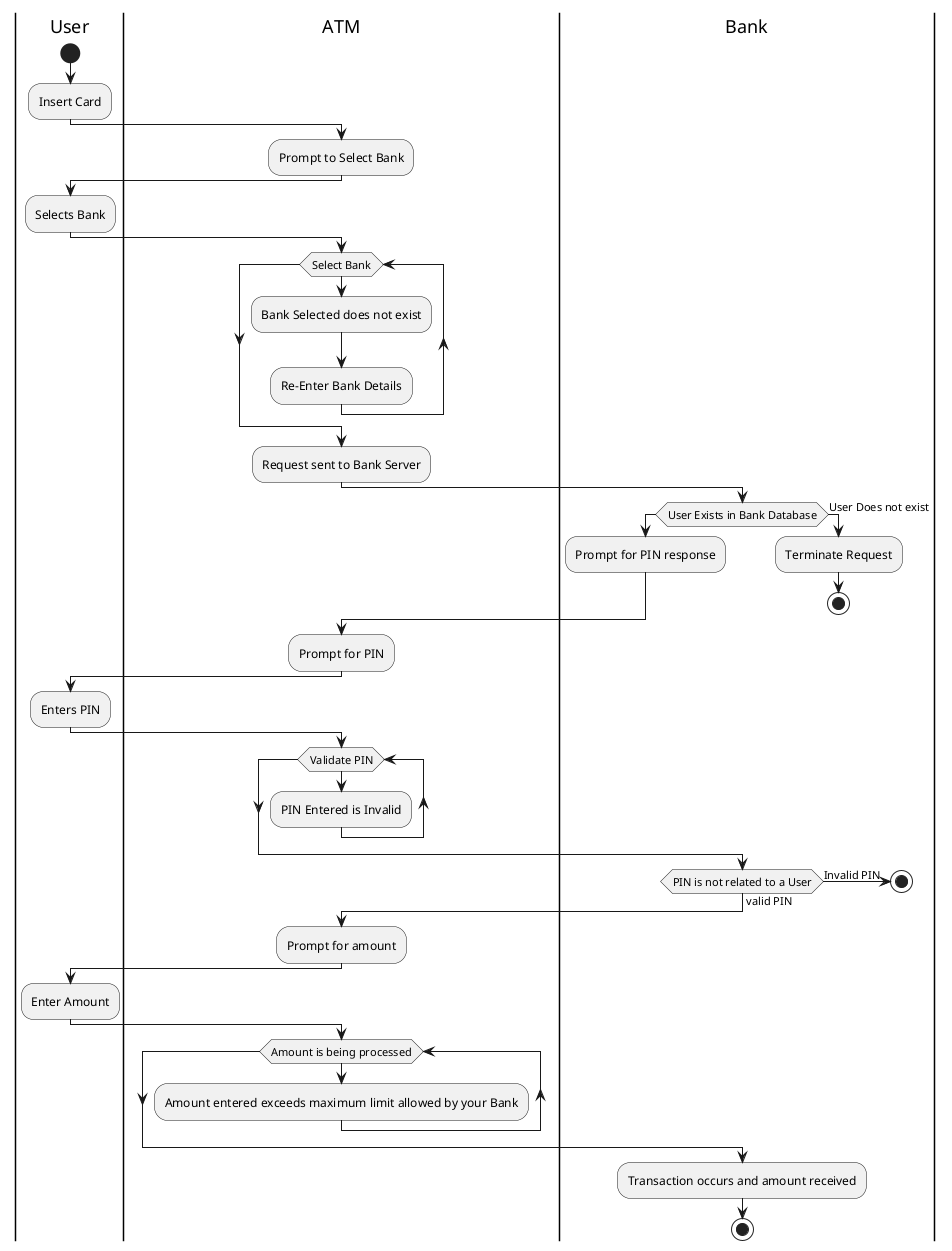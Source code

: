 @startuml
|User|
start
    :Insert Card;
    |ATM|
    :Prompt to Select Bank;
    |User|
    :Selects Bank;
    |ATM|
    while(Select Bank)
        :Bank Selected does not exist;
        :Re-Enter Bank Details;
    endwhile
    :Request sent to Bank Server;
    |Bank|
    if(User Exists in Bank Database) then
        :Prompt for PIN response;
    else(User Does not exist)
        :Terminate Request;
        stop
    endif
    |ATM|
    :Prompt for PIN;
    |User|
    :Enters PIN;
    |ATM|
    while(Validate PIN)
        :PIN Entered is Invalid;
    endwhile
    |Bank|
    if(PIN is not related to a User) then(Invalid PIN)
        stop
    else(valid PIN)
    endif
    |ATM|
    :Prompt for amount;
    |User|
    :Enter Amount;
    |ATM|
    while(Amount is being processed)
        :Amount entered exceeds maximum limit allowed by your Bank;
    endwhile
    |Bank|
    :Transaction occurs and amount received;
stop

@enduml